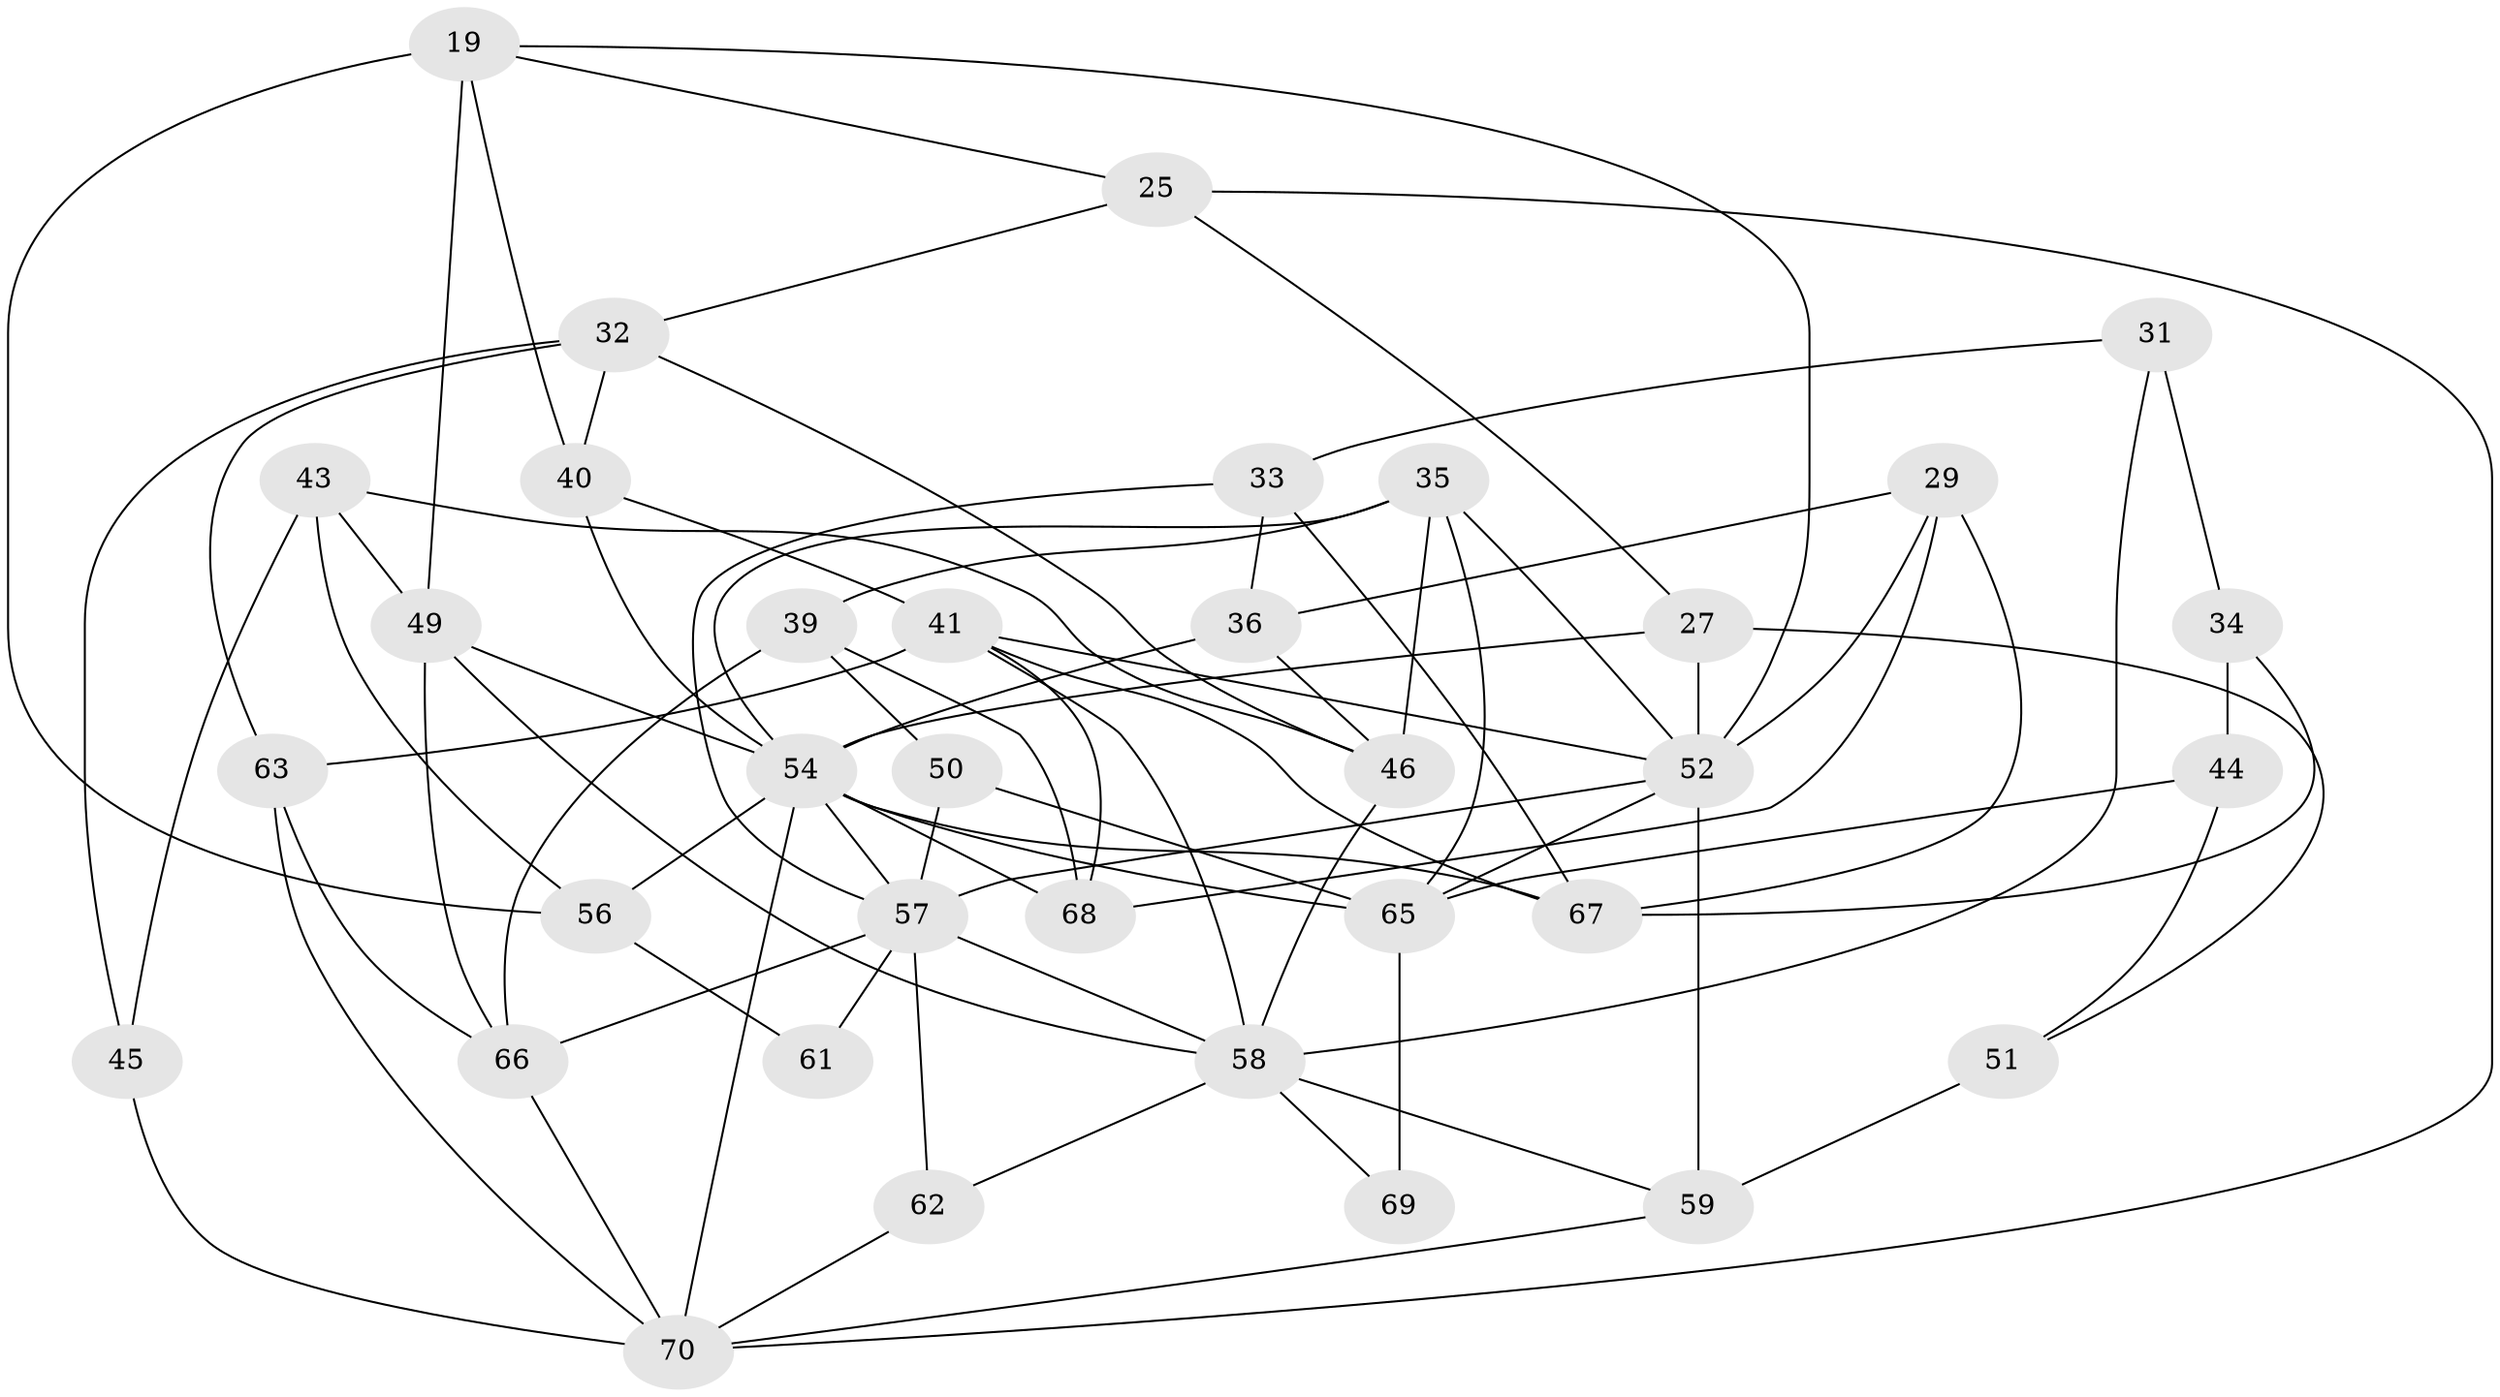 // original degree distribution, {4: 1.0}
// Generated by graph-tools (version 1.1) at 2025/02/03/04/25 22:02:38]
// undirected, 35 vertices, 81 edges
graph export_dot {
graph [start="1"]
  node [color=gray90,style=filled];
  19 [super="+5"];
  25;
  27;
  29;
  31;
  32 [super="+15"];
  33;
  34 [super="+20"];
  35 [super="+11"];
  36;
  39;
  40 [super="+26"];
  41 [super="+23"];
  43;
  44;
  45;
  46 [super="+30"];
  49 [super="+37"];
  50;
  51;
  52 [super="+21+38"];
  54 [super="+6+53+16+47"];
  56 [super="+55"];
  57 [super="+8+22+24"];
  58 [super="+42"];
  59 [super="+48"];
  61;
  62;
  63;
  65 [super="+28+64"];
  66 [super="+2+12"];
  67 [super="+1"];
  68;
  69;
  70 [super="+60"];
  19 -- 25;
  19 -- 56 [weight=2];
  19 -- 52;
  19 -- 49;
  19 -- 40;
  25 -- 70;
  25 -- 27;
  25 -- 32;
  27 -- 51;
  27 -- 52;
  27 -- 54;
  29 -- 36;
  29 -- 68;
  29 -- 67;
  29 -- 52;
  31 -- 33;
  31 -- 34 [weight=2];
  31 -- 58;
  32 -- 63;
  32 -- 45;
  32 -- 40 [weight=2];
  32 -- 46;
  33 -- 57;
  33 -- 36;
  33 -- 67;
  34 -- 44 [weight=2];
  34 -- 67 [weight=2];
  35 -- 39;
  35 -- 65;
  35 -- 46 [weight=2];
  35 -- 54;
  35 -- 52;
  36 -- 46;
  36 -- 54;
  39 -- 68;
  39 -- 50;
  39 -- 66;
  40 -- 41;
  40 -- 54 [weight=2];
  41 -- 63;
  41 -- 58;
  41 -- 67;
  41 -- 68;
  41 -- 52;
  43 -- 46;
  43 -- 45;
  43 -- 49;
  43 -- 56;
  44 -- 51;
  44 -- 65;
  45 -- 70 [weight=2];
  46 -- 58;
  49 -- 66 [weight=2];
  49 -- 54;
  49 -- 58;
  50 -- 65;
  50 -- 57 [weight=2];
  51 -- 59 [weight=2];
  52 -- 57;
  52 -- 59 [weight=2];
  52 -- 65 [weight=2];
  54 -- 65 [weight=4];
  54 -- 56;
  54 -- 57;
  54 -- 70 [weight=2];
  54 -- 67;
  54 -- 68;
  56 -- 61 [weight=2];
  57 -- 61 [weight=2];
  57 -- 66 [weight=2];
  57 -- 62 [weight=2];
  57 -- 58;
  58 -- 62;
  58 -- 69;
  58 -- 59;
  59 -- 70;
  62 -- 70;
  63 -- 70;
  63 -- 66;
  65 -- 69 [weight=3];
  66 -- 70 [weight=2];
}
